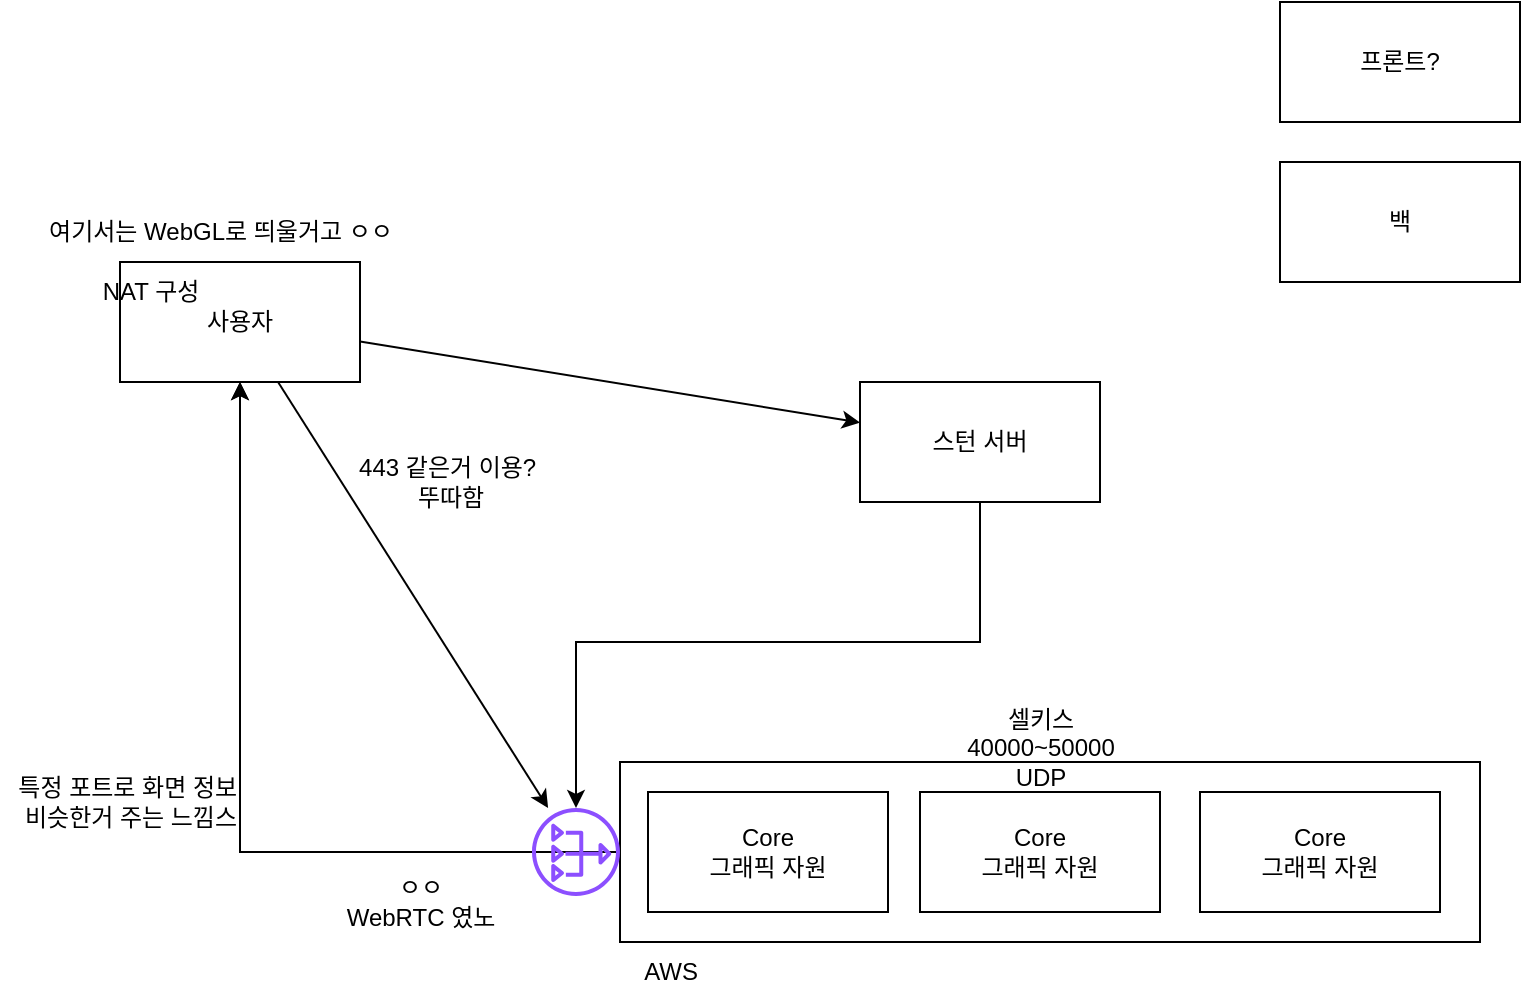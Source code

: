 <mxfile version="27.0.5" pages="3">
  <diagram name="페이지-1" id="Kt6oc4IfvMnMYBqDfYcW">
    <mxGraphModel dx="1426" dy="766" grid="1" gridSize="10" guides="1" tooltips="1" connect="1" arrows="1" fold="1" page="1" pageScale="1" pageWidth="827" pageHeight="1169" math="0" shadow="0">
      <root>
        <mxCell id="0" />
        <mxCell id="1" parent="0" />
        <mxCell id="7g1NxUOdpspb3-v0TXlo-33" style="edgeStyle=orthogonalEdgeStyle;rounded=0;orthogonalLoop=1;jettySize=auto;html=1;entryX=0.5;entryY=1;entryDx=0;entryDy=0;" parent="1" source="7g1NxUOdpspb3-v0TXlo-7" target="7g1NxUOdpspb3-v0TXlo-1" edge="1">
          <mxGeometry relative="1" as="geometry" />
        </mxCell>
        <mxCell id="7g1NxUOdpspb3-v0TXlo-7" value="" style="rounded=0;whiteSpace=wrap;html=1;fillColor=none;" parent="1" vertex="1">
          <mxGeometry x="340" y="500" width="430" height="90" as="geometry" />
        </mxCell>
        <mxCell id="7g1NxUOdpspb3-v0TXlo-10" style="rounded=0;orthogonalLoop=1;jettySize=auto;html=1;endArrow=classic;endFill=1;" parent="1" source="7g1NxUOdpspb3-v0TXlo-1" target="7g1NxUOdpspb3-v0TXlo-25" edge="1">
          <mxGeometry relative="1" as="geometry" />
        </mxCell>
        <mxCell id="7g1NxUOdpspb3-v0TXlo-26" style="rounded=0;orthogonalLoop=1;jettySize=auto;html=1;" parent="1" source="7g1NxUOdpspb3-v0TXlo-1" target="7g1NxUOdpspb3-v0TXlo-24" edge="1">
          <mxGeometry relative="1" as="geometry" />
        </mxCell>
        <mxCell id="7g1NxUOdpspb3-v0TXlo-1" value="사용자" style="rounded=0;whiteSpace=wrap;html=1;" parent="1" vertex="1">
          <mxGeometry x="90" y="250" width="120" height="60" as="geometry" />
        </mxCell>
        <mxCell id="7g1NxUOdpspb3-v0TXlo-2" value="프론트?" style="rounded=0;whiteSpace=wrap;html=1;" parent="1" vertex="1">
          <mxGeometry x="670" y="120" width="120" height="60" as="geometry" />
        </mxCell>
        <mxCell id="7g1NxUOdpspb3-v0TXlo-4" value="백" style="rounded=0;whiteSpace=wrap;html=1;" parent="1" vertex="1">
          <mxGeometry x="670" y="200" width="120" height="60" as="geometry" />
        </mxCell>
        <mxCell id="7g1NxUOdpspb3-v0TXlo-14" style="edgeStyle=orthogonalEdgeStyle;rounded=0;orthogonalLoop=1;jettySize=auto;html=1;entryX=0.5;entryY=1;entryDx=0;entryDy=0;" parent="1" source="7g1NxUOdpspb3-v0TXlo-25" target="7g1NxUOdpspb3-v0TXlo-1" edge="1">
          <mxGeometry relative="1" as="geometry" />
        </mxCell>
        <mxCell id="7g1NxUOdpspb3-v0TXlo-5" value="Core&lt;div&gt;그래픽 자원&lt;/div&gt;" style="rounded=0;whiteSpace=wrap;html=1;" parent="1" vertex="1">
          <mxGeometry x="354" y="515" width="120" height="60" as="geometry" />
        </mxCell>
        <mxCell id="7g1NxUOdpspb3-v0TXlo-8" value="AWS" style="text;html=1;align=center;verticalAlign=middle;resizable=0;points=[];autosize=1;strokeColor=none;fillColor=none;" parent="1" vertex="1">
          <mxGeometry x="340" y="590" width="50" height="30" as="geometry" />
        </mxCell>
        <mxCell id="7g1NxUOdpspb3-v0TXlo-9" value="셀키스&lt;br&gt;40000~50000&lt;br&gt;UDP" style="text;html=1;align=center;verticalAlign=middle;resizable=0;points=[];autosize=1;strokeColor=none;fillColor=none;" parent="1" vertex="1">
          <mxGeometry x="500" y="463" width="100" height="60" as="geometry" />
        </mxCell>
        <mxCell id="7g1NxUOdpspb3-v0TXlo-12" value="특정 포트로 화면 정보&amp;nbsp;&lt;div&gt;비슷한거 주는 느낌스&lt;/div&gt;" style="text;html=1;align=center;verticalAlign=middle;resizable=0;points=[];autosize=1;strokeColor=none;fillColor=none;" parent="1" vertex="1">
          <mxGeometry x="30" y="500" width="130" height="40" as="geometry" />
        </mxCell>
        <mxCell id="7g1NxUOdpspb3-v0TXlo-15" value="443 같은거 이용?&amp;nbsp;&lt;div&gt;뚜따함&lt;/div&gt;" style="text;html=1;align=center;verticalAlign=middle;resizable=0;points=[];autosize=1;strokeColor=none;fillColor=none;" parent="1" vertex="1">
          <mxGeometry x="200" y="340" width="110" height="40" as="geometry" />
        </mxCell>
        <mxCell id="7g1NxUOdpspb3-v0TXlo-16" value="&lt;div&gt;ㅇㅇ&lt;/div&gt;&lt;div&gt;WebRTC 였노&lt;/div&gt;" style="text;html=1;align=center;verticalAlign=middle;resizable=0;points=[];autosize=1;strokeColor=none;fillColor=none;" parent="1" vertex="1">
          <mxGeometry x="190" y="550" width="100" height="40" as="geometry" />
        </mxCell>
        <mxCell id="7g1NxUOdpspb3-v0TXlo-17" value="여기서는 WebGL로 띄울거고 ㅇㅇ" style="text;html=1;align=center;verticalAlign=middle;resizable=0;points=[];autosize=1;strokeColor=none;fillColor=none;" parent="1" vertex="1">
          <mxGeometry x="45" y="220" width="190" height="30" as="geometry" />
        </mxCell>
        <mxCell id="7g1NxUOdpspb3-v0TXlo-21" value="Core&lt;div&gt;그래픽 자원&lt;/div&gt;" style="rounded=0;whiteSpace=wrap;html=1;" parent="1" vertex="1">
          <mxGeometry x="630" y="515" width="120" height="60" as="geometry" />
        </mxCell>
        <mxCell id="7g1NxUOdpspb3-v0TXlo-22" value="Core&lt;div&gt;그래픽 자원&lt;/div&gt;" style="rounded=0;whiteSpace=wrap;html=1;" parent="1" vertex="1">
          <mxGeometry x="490" y="515" width="120" height="60" as="geometry" />
        </mxCell>
        <mxCell id="7g1NxUOdpspb3-v0TXlo-23" value="NAT 구성" style="text;html=1;align=center;verticalAlign=middle;resizable=0;points=[];autosize=1;strokeColor=none;fillColor=none;" parent="1" vertex="1">
          <mxGeometry x="70" y="250" width="70" height="30" as="geometry" />
        </mxCell>
        <mxCell id="7g1NxUOdpspb3-v0TXlo-27" style="edgeStyle=orthogonalEdgeStyle;rounded=0;orthogonalLoop=1;jettySize=auto;html=1;" parent="1" source="7g1NxUOdpspb3-v0TXlo-24" target="7g1NxUOdpspb3-v0TXlo-25" edge="1">
          <mxGeometry relative="1" as="geometry">
            <Array as="points">
              <mxPoint x="520" y="440" />
              <mxPoint x="318" y="440" />
            </Array>
          </mxGeometry>
        </mxCell>
        <mxCell id="7g1NxUOdpspb3-v0TXlo-24" value="스턴 서버" style="rounded=0;whiteSpace=wrap;html=1;" parent="1" vertex="1">
          <mxGeometry x="460" y="310" width="120" height="60" as="geometry" />
        </mxCell>
        <mxCell id="7g1NxUOdpspb3-v0TXlo-25" value="" style="sketch=0;outlineConnect=0;fontColor=#232F3E;gradientColor=none;fillColor=#8C4FFF;strokeColor=none;dashed=0;verticalLabelPosition=bottom;verticalAlign=top;align=center;html=1;fontSize=12;fontStyle=0;aspect=fixed;pointerEvents=1;shape=mxgraph.aws4.nat_gateway;" parent="1" vertex="1">
          <mxGeometry x="296" y="523" width="44" height="44" as="geometry" />
        </mxCell>
      </root>
    </mxGraphModel>
  </diagram>
  <diagram name="전체아키텍쳐" id="5Hf-oajfeimuELcyOZer">
    <mxGraphModel dx="1678" dy="928" grid="0" gridSize="10" guides="1" tooltips="1" connect="1" arrows="1" fold="1" page="0" pageScale="1" pageWidth="1169" pageHeight="827" math="0" shadow="0">
      <root>
        <mxCell id="0" />
        <mxCell id="1" parent="0" />
        <mxCell id="j7DVlK0Iij3hgkwcynN6-28" value="" style="group" parent="1" vertex="1" connectable="0">
          <mxGeometry x="80" y="10" width="800" height="400" as="geometry" />
        </mxCell>
        <mxCell id="j7DVlK0Iij3hgkwcynN6-4" value="" style="rounded=0;whiteSpace=wrap;html=1;" parent="j7DVlK0Iij3hgkwcynN6-28" vertex="1">
          <mxGeometry y="30" width="800" height="370" as="geometry" />
        </mxCell>
        <mxCell id="j7DVlK0Iij3hgkwcynN6-5" value="Target Kubernetes System" style="text;html=1;align=center;verticalAlign=middle;resizable=0;points=[];autosize=1;strokeColor=none;fillColor=none;" parent="j7DVlK0Iij3hgkwcynN6-28" vertex="1">
          <mxGeometry width="160" height="30" as="geometry" />
        </mxCell>
        <mxCell id="j7DVlK0Iij3hgkwcynN6-30" value="" style="group" parent="j7DVlK0Iij3hgkwcynN6-28" vertex="1" connectable="0">
          <mxGeometry x="320" y="50" width="270" height="330" as="geometry" />
        </mxCell>
        <mxCell id="j7DVlK0Iij3hgkwcynN6-31" value="" style="rounded=0;whiteSpace=wrap;html=1;" parent="j7DVlK0Iij3hgkwcynN6-30" vertex="1">
          <mxGeometry y="30" width="270" height="300" as="geometry" />
        </mxCell>
        <mxCell id="j7DVlK0Iij3hgkwcynN6-32" value="Cluster B" style="text;html=1;align=center;verticalAlign=middle;resizable=0;points=[];autosize=1;strokeColor=none;fillColor=none;" parent="j7DVlK0Iij3hgkwcynN6-30" vertex="1">
          <mxGeometry width="70" height="30" as="geometry" />
        </mxCell>
        <mxCell id="j7DVlK0Iij3hgkwcynN6-33" value="" style="group" parent="j7DVlK0Iij3hgkwcynN6-28" vertex="1" connectable="0">
          <mxGeometry x="327.5" y="110" width="100" height="30" as="geometry" />
        </mxCell>
        <mxCell id="j7DVlK0Iij3hgkwcynN6-34" value="" style="rounded=0;whiteSpace=wrap;html=1;" parent="j7DVlK0Iij3hgkwcynN6-33" vertex="1">
          <mxGeometry x="7.5" width="85" height="30" as="geometry" />
        </mxCell>
        <mxCell id="j7DVlK0Iij3hgkwcynN6-35" value="Control Plane" style="text;html=1;align=center;verticalAlign=middle;resizable=0;points=[];autosize=1;strokeColor=none;fillColor=none;" parent="j7DVlK0Iij3hgkwcynN6-33" vertex="1">
          <mxGeometry width="100" height="30" as="geometry" />
        </mxCell>
        <mxCell id="j7DVlK0Iij3hgkwcynN6-36" value="" style="group" parent="j7DVlK0Iij3hgkwcynN6-28" vertex="1" connectable="0">
          <mxGeometry x="335" y="150" width="240" height="93.5" as="geometry" />
        </mxCell>
        <mxCell id="j7DVlK0Iij3hgkwcynN6-37" value="" style="rounded=0;whiteSpace=wrap;html=1;" parent="j7DVlK0Iij3hgkwcynN6-36" vertex="1">
          <mxGeometry y="26" width="240" height="67.5" as="geometry" />
        </mxCell>
        <mxCell id="j7DVlK0Iij3hgkwcynN6-38" value="Node B-1" style="text;html=1;align=center;verticalAlign=middle;resizable=0;points=[];autosize=1;strokeColor=none;fillColor=none;" parent="j7DVlK0Iij3hgkwcynN6-36" vertex="1">
          <mxGeometry width="70" height="30" as="geometry" />
        </mxCell>
        <mxCell id="j7DVlK0Iij3hgkwcynN6-51" value="In Node Agent" style="rounded=0;whiteSpace=wrap;html=1;" parent="j7DVlK0Iij3hgkwcynN6-36" vertex="1">
          <mxGeometry x="5" y="32.88" width="85" height="53.75" as="geometry" />
        </mxCell>
        <mxCell id="j7DVlK0Iij3hgkwcynN6-39" value="" style="group" parent="j7DVlK0Iij3hgkwcynN6-28" vertex="1" connectable="0">
          <mxGeometry x="335" y="260" width="240" height="90" as="geometry" />
        </mxCell>
        <mxCell id="j7DVlK0Iij3hgkwcynN6-40" value="" style="rounded=0;whiteSpace=wrap;html=1;" parent="j7DVlK0Iij3hgkwcynN6-39" vertex="1">
          <mxGeometry y="22.5" width="240" height="67.5" as="geometry" />
        </mxCell>
        <mxCell id="j7DVlK0Iij3hgkwcynN6-41" value="Node B-2" style="text;html=1;align=center;verticalAlign=middle;resizable=0;points=[];autosize=1;strokeColor=none;fillColor=none;" parent="j7DVlK0Iij3hgkwcynN6-39" vertex="1">
          <mxGeometry width="70" height="30" as="geometry" />
        </mxCell>
        <mxCell id="j7DVlK0Iij3hgkwcynN6-50" value="In Node Agent" style="rounded=0;whiteSpace=wrap;html=1;" parent="j7DVlK0Iij3hgkwcynN6-39" vertex="1">
          <mxGeometry x="5" y="29.38" width="85" height="53.75" as="geometry" />
        </mxCell>
        <mxCell id="j7DVlK0Iij3hgkwcynN6-83" style="edgeStyle=orthogonalEdgeStyle;rounded=0;orthogonalLoop=1;jettySize=auto;html=1;" parent="1" source="j7DVlK0Iij3hgkwcynN6-1" target="j7DVlK0Iij3hgkwcynN6-82" edge="1">
          <mxGeometry relative="1" as="geometry" />
        </mxCell>
        <mxCell id="j7DVlK0Iij3hgkwcynN6-1" value="Kafka" style="rounded=0;whiteSpace=wrap;html=1;" parent="1" vertex="1">
          <mxGeometry x="365" y="607" width="480" height="40" as="geometry" />
        </mxCell>
        <mxCell id="j7DVlK0Iij3hgkwcynN6-11" value="&lt;font style=&quot;font-size: 26px;&quot;&gt;...&lt;/font&gt;" style="text;html=1;align=center;verticalAlign=middle;resizable=0;points=[];autosize=1;strokeColor=none;fillColor=none;" parent="1" vertex="1">
          <mxGeometry x="740" y="194" width="50" height="40" as="geometry" />
        </mxCell>
        <mxCell id="j7DVlK0Iij3hgkwcynN6-29" value="" style="group" parent="1" vertex="1" connectable="0">
          <mxGeometry x="110" y="60" width="270" height="330" as="geometry" />
        </mxCell>
        <mxCell id="j7DVlK0Iij3hgkwcynN6-6" value="" style="rounded=0;whiteSpace=wrap;html=1;" parent="j7DVlK0Iij3hgkwcynN6-29" vertex="1">
          <mxGeometry y="30" width="270" height="300" as="geometry" />
        </mxCell>
        <mxCell id="j7DVlK0Iij3hgkwcynN6-8" value="Cluster A" style="text;html=1;align=center;verticalAlign=middle;resizable=0;points=[];autosize=1;strokeColor=none;fillColor=none;" parent="j7DVlK0Iij3hgkwcynN6-29" vertex="1">
          <mxGeometry width="70" height="30" as="geometry" />
        </mxCell>
        <mxCell id="j7DVlK0Iij3hgkwcynN6-24" value="" style="group" parent="1" vertex="1" connectable="0">
          <mxGeometry x="117.5" y="120" width="100" height="30" as="geometry" />
        </mxCell>
        <mxCell id="j7DVlK0Iij3hgkwcynN6-19" value="" style="rounded=0;whiteSpace=wrap;html=1;" parent="j7DVlK0Iij3hgkwcynN6-24" vertex="1">
          <mxGeometry x="7.5" width="85" height="30" as="geometry" />
        </mxCell>
        <mxCell id="j7DVlK0Iij3hgkwcynN6-20" value="Control Plane" style="text;html=1;align=center;verticalAlign=middle;resizable=0;points=[];autosize=1;strokeColor=none;fillColor=none;" parent="j7DVlK0Iij3hgkwcynN6-24" vertex="1">
          <mxGeometry width="100" height="30" as="geometry" />
        </mxCell>
        <mxCell id="j7DVlK0Iij3hgkwcynN6-25" value="" style="group" parent="1" vertex="1" connectable="0">
          <mxGeometry x="125" y="160" width="240" height="93.5" as="geometry" />
        </mxCell>
        <mxCell id="j7DVlK0Iij3hgkwcynN6-13" value="" style="rounded=0;whiteSpace=wrap;html=1;" parent="j7DVlK0Iij3hgkwcynN6-25" vertex="1">
          <mxGeometry y="26" width="240" height="67.5" as="geometry" />
        </mxCell>
        <mxCell id="j7DVlK0Iij3hgkwcynN6-21" value="Node A-1" style="text;html=1;align=center;verticalAlign=middle;resizable=0;points=[];autosize=1;strokeColor=none;fillColor=none;" parent="j7DVlK0Iij3hgkwcynN6-25" vertex="1">
          <mxGeometry width="70" height="30" as="geometry" />
        </mxCell>
        <mxCell id="j7DVlK0Iij3hgkwcynN6-48" value="In Node Agent" style="rounded=0;whiteSpace=wrap;html=1;" parent="j7DVlK0Iij3hgkwcynN6-25" vertex="1">
          <mxGeometry x="5" y="32.88" width="85" height="53.75" as="geometry" />
        </mxCell>
        <mxCell id="j7DVlK0Iij3hgkwcynN6-26" value="" style="group" parent="1" vertex="1" connectable="0">
          <mxGeometry x="125" y="270" width="240" height="90" as="geometry" />
        </mxCell>
        <mxCell id="j7DVlK0Iij3hgkwcynN6-18" value="" style="rounded=0;whiteSpace=wrap;html=1;" parent="j7DVlK0Iij3hgkwcynN6-26" vertex="1">
          <mxGeometry y="22.5" width="240" height="67.5" as="geometry" />
        </mxCell>
        <mxCell id="j7DVlK0Iij3hgkwcynN6-22" value="Node A-2" style="text;html=1;align=center;verticalAlign=middle;resizable=0;points=[];autosize=1;strokeColor=none;fillColor=none;" parent="j7DVlK0Iij3hgkwcynN6-26" vertex="1">
          <mxGeometry width="70" height="30" as="geometry" />
        </mxCell>
        <mxCell id="j7DVlK0Iij3hgkwcynN6-47" value="In Node Agent" style="rounded=0;whiteSpace=wrap;html=1;" parent="j7DVlK0Iij3hgkwcynN6-26" vertex="1">
          <mxGeometry x="5" y="29.38" width="85" height="53.75" as="geometry" />
        </mxCell>
        <mxCell id="j7DVlK0Iij3hgkwcynN6-67" style="edgeStyle=orthogonalEdgeStyle;rounded=0;orthogonalLoop=1;jettySize=auto;html=1;entryX=0.5;entryY=0;entryDx=0;entryDy=0;" parent="1" source="j7DVlK0Iij3hgkwcynN6-64" target="j7DVlK0Iij3hgkwcynN6-1" edge="1">
          <mxGeometry relative="1" as="geometry" />
        </mxCell>
        <mxCell id="j7DVlK0Iij3hgkwcynN6-76" style="edgeStyle=orthogonalEdgeStyle;rounded=0;orthogonalLoop=1;jettySize=auto;html=1;entryX=0;entryY=0.5;entryDx=0;entryDy=0;" parent="1" source="j7DVlK0Iij3hgkwcynN6-47" target="j7DVlK0Iij3hgkwcynN6-57" edge="1">
          <mxGeometry relative="1" as="geometry">
            <Array as="points">
              <mxPoint x="173" y="422" />
              <mxPoint x="40" y="422" />
              <mxPoint x="40" y="510" />
            </Array>
          </mxGeometry>
        </mxCell>
        <mxCell id="j7DVlK0Iij3hgkwcynN6-77" style="edgeStyle=orthogonalEdgeStyle;rounded=0;orthogonalLoop=1;jettySize=auto;html=1;entryX=0;entryY=0.5;entryDx=0;entryDy=0;" parent="1" source="j7DVlK0Iij3hgkwcynN6-48" target="j7DVlK0Iij3hgkwcynN6-57" edge="1">
          <mxGeometry relative="1" as="geometry">
            <Array as="points">
              <mxPoint x="173" y="270" />
              <mxPoint x="40" y="270" />
              <mxPoint x="40" y="510" />
            </Array>
          </mxGeometry>
        </mxCell>
        <mxCell id="j7DVlK0Iij3hgkwcynN6-78" style="edgeStyle=orthogonalEdgeStyle;rounded=0;orthogonalLoop=1;jettySize=auto;html=1;entryX=0;entryY=0.5;entryDx=0;entryDy=0;" parent="1" source="j7DVlK0Iij3hgkwcynN6-51" target="j7DVlK0Iij3hgkwcynN6-57" edge="1">
          <mxGeometry relative="1" as="geometry">
            <Array as="points">
              <mxPoint x="463" y="270" />
              <mxPoint x="40" y="270" />
              <mxPoint x="40" y="510" />
            </Array>
          </mxGeometry>
        </mxCell>
        <mxCell id="j7DVlK0Iij3hgkwcynN6-79" style="edgeStyle=orthogonalEdgeStyle;rounded=0;orthogonalLoop=1;jettySize=auto;html=1;entryX=0;entryY=0.5;entryDx=0;entryDy=0;" parent="1" source="j7DVlK0Iij3hgkwcynN6-50" target="j7DVlK0Iij3hgkwcynN6-57" edge="1">
          <mxGeometry relative="1" as="geometry">
            <Array as="points">
              <mxPoint x="463" y="422" />
              <mxPoint x="40" y="422" />
              <mxPoint x="40" y="510" />
            </Array>
          </mxGeometry>
        </mxCell>
        <mxCell id="j7DVlK0Iij3hgkwcynN6-81" value="" style="group" parent="1" vertex="1" connectable="0">
          <mxGeometry x="80" y="435" width="620" height="120" as="geometry" />
        </mxCell>
        <mxCell id="j7DVlK0Iij3hgkwcynN6-68" value="" style="group" parent="j7DVlK0Iij3hgkwcynN6-81" vertex="1" connectable="0">
          <mxGeometry y="30" width="620" height="90" as="geometry" />
        </mxCell>
        <mxCell id="j7DVlK0Iij3hgkwcynN6-57" value="" style="rounded=0;whiteSpace=wrap;html=1;" parent="j7DVlK0Iij3hgkwcynN6-68" vertex="1">
          <mxGeometry width="620" height="90" as="geometry" />
        </mxCell>
        <mxCell id="j7DVlK0Iij3hgkwcynN6-61" style="edgeStyle=orthogonalEdgeStyle;rounded=0;orthogonalLoop=1;jettySize=auto;html=1;entryX=0;entryY=0.5;entryDx=0;entryDy=0;" parent="j7DVlK0Iij3hgkwcynN6-68" source="j7DVlK0Iij3hgkwcynN6-58" target="j7DVlK0Iij3hgkwcynN6-59" edge="1">
          <mxGeometry relative="1" as="geometry" />
        </mxCell>
        <mxCell id="j7DVlK0Iij3hgkwcynN6-58" value="Runtime Monitor: eBPF/strace/syscall" style="rounded=0;whiteSpace=wrap;html=1;" parent="j7DVlK0Iij3hgkwcynN6-68" vertex="1">
          <mxGeometry x="7.5" y="15" width="120" height="60" as="geometry" />
        </mxCell>
        <mxCell id="j7DVlK0Iij3hgkwcynN6-63" style="edgeStyle=orthogonalEdgeStyle;rounded=0;orthogonalLoop=1;jettySize=auto;html=1;" parent="j7DVlK0Iij3hgkwcynN6-68" source="j7DVlK0Iij3hgkwcynN6-59" target="j7DVlK0Iij3hgkwcynN6-62" edge="1">
          <mxGeometry relative="1" as="geometry" />
        </mxCell>
        <mxCell id="j7DVlK0Iij3hgkwcynN6-59" value="SBOM Gen" style="rounded=0;whiteSpace=wrap;html=1;" parent="j7DVlK0Iij3hgkwcynN6-68" vertex="1">
          <mxGeometry x="145" y="15" width="120" height="60" as="geometry" />
        </mxCell>
        <mxCell id="j7DVlK0Iij3hgkwcynN6-65" style="edgeStyle=orthogonalEdgeStyle;rounded=0;orthogonalLoop=1;jettySize=auto;html=1;entryX=0;entryY=0.5;entryDx=0;entryDy=0;" parent="j7DVlK0Iij3hgkwcynN6-68" source="j7DVlK0Iij3hgkwcynN6-62" target="j7DVlK0Iij3hgkwcynN6-64" edge="1">
          <mxGeometry relative="1" as="geometry" />
        </mxCell>
        <mxCell id="j7DVlK0Iij3hgkwcynN6-62" value="CycloneDX/SPDX 생성" style="rounded=0;whiteSpace=wrap;html=1;" parent="j7DVlK0Iij3hgkwcynN6-68" vertex="1">
          <mxGeometry x="280" y="15" width="140" height="60" as="geometry" />
        </mxCell>
        <mxCell id="j7DVlK0Iij3hgkwcynN6-64" value="Drift Detector + CVE Mapper" style="rounded=0;whiteSpace=wrap;html=1;" parent="j7DVlK0Iij3hgkwcynN6-68" vertex="1">
          <mxGeometry x="440" y="15" width="170" height="60" as="geometry" />
        </mxCell>
        <mxCell id="j7DVlK0Iij3hgkwcynN6-80" value="In Node Agent" style="text;html=1;align=center;verticalAlign=middle;resizable=0;points=[];autosize=1;strokeColor=none;fillColor=none;" parent="j7DVlK0Iij3hgkwcynN6-81" vertex="1">
          <mxGeometry width="100" height="30" as="geometry" />
        </mxCell>
        <mxCell id="j7DVlK0Iij3hgkwcynN6-88" value="" style="group" parent="1" vertex="1" connectable="0">
          <mxGeometry x="365" y="666" width="700" height="305" as="geometry" />
        </mxCell>
        <mxCell id="j7DVlK0Iij3hgkwcynN6-87" value="Service BackEnd" style="text;html=1;align=center;verticalAlign=middle;resizable=0;points=[];autosize=1;strokeColor=none;fillColor=none;" parent="j7DVlK0Iij3hgkwcynN6-88" vertex="1">
          <mxGeometry width="109" height="26" as="geometry" />
        </mxCell>
        <mxCell id="j7DVlK0Iij3hgkwcynN6-84" style="edgeStyle=orthogonalEdgeStyle;rounded=0;orthogonalLoop=1;jettySize=auto;html=1;" parent="j7DVlK0Iij3hgkwcynN6-88" source="j7DVlK0Iij3hgkwcynN6-82" target="j7DVlK0Iij3hgkwcynN6-2" edge="1">
          <mxGeometry relative="1" as="geometry" />
        </mxCell>
        <mxCell id="j7DVlK0Iij3hgkwcynN6-82" value="Service BackEnd" style="rounded=0;whiteSpace=wrap;html=1;" parent="j7DVlK0Iij3hgkwcynN6-88" vertex="1">
          <mxGeometry x="90" y="26" width="300" height="40" as="geometry" />
        </mxCell>
        <mxCell id="j7DVlK0Iij3hgkwcynN6-89" value="" style="group" parent="j7DVlK0Iij3hgkwcynN6-88" vertex="1" connectable="0">
          <mxGeometry x="90" y="169" width="300" height="66" as="geometry" />
        </mxCell>
        <mxCell id="j7DVlK0Iij3hgkwcynN6-2" value="클러스터/네임스페이스 별 Drift/취약점 현황 대시보드" style="rounded=0;whiteSpace=wrap;html=1;" parent="j7DVlK0Iij3hgkwcynN6-89" vertex="1">
          <mxGeometry y="26" width="300" height="40" as="geometry" />
        </mxCell>
        <mxCell id="j7DVlK0Iij3hgkwcynN6-85" value="Service FrontEnd" style="text;html=1;align=center;verticalAlign=middle;resizable=0;points=[];autosize=1;strokeColor=none;fillColor=none;" parent="j7DVlK0Iij3hgkwcynN6-89" vertex="1">
          <mxGeometry width="111" height="26" as="geometry" />
        </mxCell>
        <mxCell id="j7DVlK0Iij3hgkwcynN6-97" value="" style="group" parent="j7DVlK0Iij3hgkwcynN6-88" vertex="1" connectable="0">
          <mxGeometry x="400" y="169" width="300" height="66" as="geometry" />
        </mxCell>
        <mxCell id="j7DVlK0Iij3hgkwcynN6-98" value="Admission Webhook / Alert System" style="rounded=0;whiteSpace=wrap;html=1;" parent="j7DVlK0Iij3hgkwcynN6-97" vertex="1">
          <mxGeometry y="26" width="300" height="40" as="geometry" />
        </mxCell>
        <mxCell id="j7DVlK0Iij3hgkwcynN6-99" value="hook" style="text;html=1;align=center;verticalAlign=middle;resizable=0;points=[];autosize=1;strokeColor=none;fillColor=none;" parent="j7DVlK0Iij3hgkwcynN6-97" vertex="1">
          <mxGeometry width="50" height="30" as="geometry" />
        </mxCell>
        <mxCell id="j7DVlK0Iij3hgkwcynN6-103" value="" style="group" parent="j7DVlK0Iij3hgkwcynN6-88" vertex="1" connectable="0">
          <mxGeometry x="400" y="99" width="300" height="66" as="geometry" />
        </mxCell>
        <mxCell id="j7DVlK0Iij3hgkwcynN6-104" value="정책 정의 및 관리 UI" style="rounded=0;whiteSpace=wrap;html=1;" parent="j7DVlK0Iij3hgkwcynN6-103" vertex="1">
          <mxGeometry y="26" width="300" height="40" as="geometry" />
        </mxCell>
        <mxCell id="j7DVlK0Iij3hgkwcynN6-105" value="Policy Engine" style="text;html=1;align=center;verticalAlign=middle;resizable=0;points=[];autosize=1;strokeColor=none;fillColor=none;" parent="j7DVlK0Iij3hgkwcynN6-103" vertex="1">
          <mxGeometry y="-4" width="100" height="30" as="geometry" />
        </mxCell>
        <mxCell id="j7DVlK0Iij3hgkwcynN6-107" style="edgeStyle=orthogonalEdgeStyle;rounded=0;orthogonalLoop=1;jettySize=auto;html=1;entryX=0.5;entryY=0;entryDx=0;entryDy=0;" parent="j7DVlK0Iij3hgkwcynN6-88" source="j7DVlK0Iij3hgkwcynN6-104" target="j7DVlK0Iij3hgkwcynN6-98" edge="1">
          <mxGeometry relative="1" as="geometry" />
        </mxCell>
        <mxCell id="j7DVlK0Iij3hgkwcynN6-108" style="edgeStyle=orthogonalEdgeStyle;rounded=0;orthogonalLoop=1;jettySize=auto;html=1;" parent="j7DVlK0Iij3hgkwcynN6-88" source="j7DVlK0Iij3hgkwcynN6-82" target="j7DVlK0Iij3hgkwcynN6-104" edge="1">
          <mxGeometry relative="1" as="geometry">
            <Array as="points">
              <mxPoint x="240" y="89" />
              <mxPoint x="550" y="89" />
            </Array>
          </mxGeometry>
        </mxCell>
        <mxCell id="j7DVlK0Iij3hgkwcynN6-94" style="edgeStyle=orthogonalEdgeStyle;rounded=0;orthogonalLoop=1;jettySize=auto;html=1;entryX=0;entryY=0.5;entryDx=0;entryDy=0;" parent="1" source="j7DVlK0Iij3hgkwcynN6-93" target="j7DVlK0Iij3hgkwcynN6-82" edge="1">
          <mxGeometry relative="1" as="geometry" />
        </mxCell>
        <mxCell id="j7DVlK0Iij3hgkwcynN6-90" style="edgeStyle=orthogonalEdgeStyle;rounded=0;orthogonalLoop=1;jettySize=auto;html=1;entryX=0.5;entryY=0;entryDx=0;entryDy=0;" parent="1" source="j7DVlK0Iij3hgkwcynN6-59" target="j7DVlK0Iij3hgkwcynN6-93" edge="1">
          <mxGeometry relative="1" as="geometry">
            <mxPoint x="235" y="675" as="targetPoint" />
          </mxGeometry>
        </mxCell>
        <mxCell id="j7DVlK0Iij3hgkwcynN6-96" value="" style="group" parent="1" vertex="1" connectable="0">
          <mxGeometry x="225" y="682" width="120" height="93" as="geometry" />
        </mxCell>
        <mxCell id="j7DVlK0Iij3hgkwcynN6-93" value="" style="shape=datastore;whiteSpace=wrap;html=1;" parent="j7DVlK0Iij3hgkwcynN6-96" vertex="1">
          <mxGeometry x="30" width="60" height="60" as="geometry" />
        </mxCell>
        <mxCell id="j7DVlK0Iij3hgkwcynN6-95" value="별도 저장소 (S3 등)" style="text;html=1;align=center;verticalAlign=middle;resizable=0;points=[];autosize=1;strokeColor=none;fillColor=none;" parent="j7DVlK0Iij3hgkwcynN6-96" vertex="1">
          <mxGeometry y="63" width="120" height="30" as="geometry" />
        </mxCell>
        <mxCell id="j7DVlK0Iij3hgkwcynN6-109" style="edgeStyle=orthogonalEdgeStyle;rounded=0;orthogonalLoop=1;jettySize=auto;html=1;entryX=1;entryY=0.5;entryDx=0;entryDy=0;" parent="1" source="j7DVlK0Iij3hgkwcynN6-98" target="j7DVlK0Iij3hgkwcynN6-4" edge="1">
          <mxGeometry relative="1" as="geometry">
            <Array as="points">
              <mxPoint x="1108" y="881" />
              <mxPoint x="1108" y="225" />
            </Array>
          </mxGeometry>
        </mxCell>
      </root>
    </mxGraphModel>
  </diagram>
  <diagram name="MVP용" id="Grr0DJv4Y1e9hhJLHsQP">
    <mxGraphModel dx="1188" dy="638" grid="0" gridSize="10" guides="1" tooltips="1" connect="1" arrows="1" fold="1" page="0" pageScale="1" pageWidth="1169" pageHeight="827" math="0" shadow="0">
      <root>
        <mxCell id="0" />
        <mxCell id="1" parent="0" />
        <mxCell id="TeihBNskv_p726OuDTcQ-34" style="edgeStyle=orthogonalEdgeStyle;rounded=0;orthogonalLoop=1;jettySize=auto;html=1;entryX=1;entryY=0.5;entryDx=0;entryDy=0;" parent="1" source="TeihBNskv_p726OuDTcQ-22" target="TeihBNskv_p726OuDTcQ-36" edge="1">
          <mxGeometry relative="1" as="geometry">
            <Array as="points">
              <mxPoint x="1020" y="440" />
              <mxPoint x="1020" y="275" />
            </Array>
          </mxGeometry>
        </mxCell>
        <mxCell id="TeihBNskv_p726OuDTcQ-35" value="" style="group" parent="1" vertex="1" connectable="0">
          <mxGeometry x="140" y="170" width="480" height="180" as="geometry" />
        </mxCell>
        <mxCell id="TeihBNskv_p726OuDTcQ-36" value="" style="rounded=0;whiteSpace=wrap;html=1;" parent="TeihBNskv_p726OuDTcQ-35" vertex="1">
          <mxGeometry y="30" width="480" height="150" as="geometry" />
        </mxCell>
        <mxCell id="TeihBNskv_p726OuDTcQ-37" value="EC2 1" style="text;html=1;align=center;verticalAlign=middle;resizable=0;points=[];autosize=1;strokeColor=none;fillColor=none;" parent="TeihBNskv_p726OuDTcQ-35" vertex="1">
          <mxGeometry width="60" height="30" as="geometry" />
        </mxCell>
        <mxCell id="TeihBNskv_p726OuDTcQ-38" value="" style="group" parent="TeihBNskv_p726OuDTcQ-35" vertex="1" connectable="0">
          <mxGeometry x="10" y="30" width="460" height="140" as="geometry" />
        </mxCell>
        <mxCell id="TeihBNskv_p726OuDTcQ-39" value="" style="rounded=0;whiteSpace=wrap;html=1;" parent="TeihBNskv_p726OuDTcQ-38" vertex="1">
          <mxGeometry y="30" width="460" height="110" as="geometry" />
        </mxCell>
        <mxCell id="TeihBNskv_p726OuDTcQ-40" value="Cluster A" style="text;html=1;align=center;verticalAlign=middle;resizable=0;points=[];autosize=1;strokeColor=none;fillColor=none;" parent="TeihBNskv_p726OuDTcQ-38" vertex="1">
          <mxGeometry width="70" height="30" as="geometry" />
        </mxCell>
        <mxCell id="TeihBNskv_p726OuDTcQ-41" value="" style="group" parent="TeihBNskv_p726OuDTcQ-38" vertex="1" connectable="0">
          <mxGeometry x="15" y="30" width="440" height="93.5" as="geometry" />
        </mxCell>
        <mxCell id="TeihBNskv_p726OuDTcQ-42" value="" style="rounded=0;whiteSpace=wrap;html=1;" parent="TeihBNskv_p726OuDTcQ-41" vertex="1">
          <mxGeometry y="26" width="440" height="67.5" as="geometry" />
        </mxCell>
        <mxCell id="TeihBNskv_p726OuDTcQ-43" value="Node A-1" style="text;html=1;align=center;verticalAlign=middle;resizable=0;points=[];autosize=1;strokeColor=none;fillColor=none;" parent="TeihBNskv_p726OuDTcQ-41" vertex="1">
          <mxGeometry width="70" height="30" as="geometry" />
        </mxCell>
        <mxCell id="TeihBNskv_p726OuDTcQ-44" value="In Node Agent" style="rounded=0;whiteSpace=wrap;html=1;" parent="TeihBNskv_p726OuDTcQ-41" vertex="1">
          <mxGeometry x="5" y="32.88" width="85" height="53.75" as="geometry" />
        </mxCell>
        <mxCell id="ed_mmDodNfh72MPT0J6u-2" value="Service BackEnd" style="rounded=0;whiteSpace=wrap;html=1;" vertex="1" parent="TeihBNskv_p726OuDTcQ-41">
          <mxGeometry x="125" y="39.75" width="300" height="40" as="geometry" />
        </mxCell>
        <mxCell id="TeihBNskv_p726OuDTcQ-18" value="" style="group" parent="1" vertex="1" connectable="0">
          <mxGeometry x="680" y="470" width="300" height="66" as="geometry" />
        </mxCell>
        <mxCell id="TeihBNskv_p726OuDTcQ-19" value="클러스터/네임스페이스 별 Drift/취약점 현황 대시보드" style="rounded=0;whiteSpace=wrap;html=1;" parent="TeihBNskv_p726OuDTcQ-18" vertex="1">
          <mxGeometry y="26" width="300" height="40" as="geometry" />
        </mxCell>
        <mxCell id="TeihBNskv_p726OuDTcQ-20" value="Service FrontEnd" style="text;html=1;align=center;verticalAlign=middle;resizable=0;points=[];autosize=1;strokeColor=none;fillColor=none;" parent="TeihBNskv_p726OuDTcQ-18" vertex="1">
          <mxGeometry width="111" height="26" as="geometry" />
        </mxCell>
        <mxCell id="TeihBNskv_p726OuDTcQ-21" value="" style="group" parent="1" vertex="1" connectable="0">
          <mxGeometry x="680" y="386.63" width="300" height="66" as="geometry" />
        </mxCell>
        <mxCell id="TeihBNskv_p726OuDTcQ-22" value="Admission Webhook / Alert System" style="rounded=0;whiteSpace=wrap;html=1;" parent="TeihBNskv_p726OuDTcQ-21" vertex="1">
          <mxGeometry y="26" width="300" height="40" as="geometry" />
        </mxCell>
        <mxCell id="TeihBNskv_p726OuDTcQ-23" value="hook" style="text;html=1;align=center;verticalAlign=middle;resizable=0;points=[];autosize=1;strokeColor=none;fillColor=none;" parent="TeihBNskv_p726OuDTcQ-21" vertex="1">
          <mxGeometry width="50" height="30" as="geometry" />
        </mxCell>
        <mxCell id="TeihBNskv_p726OuDTcQ-24" value="" style="group" parent="1" vertex="1" connectable="0">
          <mxGeometry x="680" y="316.63" width="336" height="275" as="geometry" />
        </mxCell>
        <mxCell id="TeihBNskv_p726OuDTcQ-25" value="정책 정의 및 관리 UI" style="rounded=0;whiteSpace=wrap;html=1;" parent="TeihBNskv_p726OuDTcQ-24" vertex="1">
          <mxGeometry y="26" width="300" height="40" as="geometry" />
        </mxCell>
        <mxCell id="TeihBNskv_p726OuDTcQ-26" value="Policy Engine" style="text;html=1;align=center;verticalAlign=middle;resizable=0;points=[];autosize=1;strokeColor=none;fillColor=none;" parent="TeihBNskv_p726OuDTcQ-24" vertex="1">
          <mxGeometry y="-4" width="100" height="30" as="geometry" />
        </mxCell>
        <mxCell id="ed_mmDodNfh72MPT0J6u-32" value="" style="rounded=1;whiteSpace=wrap;html=1;dashed=1;dashPattern=8 8;fillColor=none;" vertex="1" parent="TeihBNskv_p726OuDTcQ-24">
          <mxGeometry x="-34" y="-8" width="368" height="245" as="geometry" />
        </mxCell>
        <mxCell id="TeihBNskv_p726OuDTcQ-27" style="edgeStyle=orthogonalEdgeStyle;rounded=0;orthogonalLoop=1;jettySize=auto;html=1;entryX=0.5;entryY=0;entryDx=0;entryDy=0;" parent="1" source="TeihBNskv_p726OuDTcQ-25" target="TeihBNskv_p726OuDTcQ-22" edge="1">
          <mxGeometry relative="1" as="geometry" />
        </mxCell>
        <mxCell id="ed_mmDodNfh72MPT0J6u-3" value="" style="group" vertex="1" connectable="0" parent="1">
          <mxGeometry x="140" y="360" width="480" height="180" as="geometry" />
        </mxCell>
        <mxCell id="ed_mmDodNfh72MPT0J6u-4" value="" style="rounded=0;whiteSpace=wrap;html=1;" vertex="1" parent="ed_mmDodNfh72MPT0J6u-3">
          <mxGeometry y="30" width="480" height="150" as="geometry" />
        </mxCell>
        <mxCell id="ed_mmDodNfh72MPT0J6u-5" value="EC2 2" style="text;html=1;align=center;verticalAlign=middle;resizable=0;points=[];autosize=1;strokeColor=none;fillColor=none;" vertex="1" parent="ed_mmDodNfh72MPT0J6u-3">
          <mxGeometry width="60" height="30" as="geometry" />
        </mxCell>
        <mxCell id="ed_mmDodNfh72MPT0J6u-18" style="edgeStyle=orthogonalEdgeStyle;rounded=0;orthogonalLoop=1;jettySize=auto;html=1;entryX=0.5;entryY=0;entryDx=0;entryDy=0;" edge="1" parent="ed_mmDodNfh72MPT0J6u-3" source="ed_mmDodNfh72MPT0J6u-14" target="ed_mmDodNfh72MPT0J6u-17">
          <mxGeometry relative="1" as="geometry" />
        </mxCell>
        <mxCell id="ed_mmDodNfh72MPT0J6u-14" value="Kafka" style="rounded=0;whiteSpace=wrap;html=1;" vertex="1" parent="ed_mmDodNfh72MPT0J6u-3">
          <mxGeometry x="22.5" y="70" width="100" height="40" as="geometry" />
        </mxCell>
        <mxCell id="ed_mmDodNfh72MPT0J6u-21" style="edgeStyle=orthogonalEdgeStyle;rounded=0;orthogonalLoop=1;jettySize=auto;html=1;entryX=0;entryY=0.5;entryDx=0;entryDy=0;" edge="1" parent="ed_mmDodNfh72MPT0J6u-3" source="ed_mmDodNfh72MPT0J6u-17" target="ed_mmDodNfh72MPT0J6u-19">
          <mxGeometry relative="1" as="geometry" />
        </mxCell>
        <mxCell id="ed_mmDodNfh72MPT0J6u-17" value="Logstash" style="rounded=0;whiteSpace=wrap;html=1;" vertex="1" parent="ed_mmDodNfh72MPT0J6u-3">
          <mxGeometry x="140" y="136" width="100" height="40" as="geometry" />
        </mxCell>
        <mxCell id="ed_mmDodNfh72MPT0J6u-22" style="edgeStyle=orthogonalEdgeStyle;rounded=0;orthogonalLoop=1;jettySize=auto;html=1;entryX=0;entryY=0.5;entryDx=0;entryDy=0;" edge="1" parent="ed_mmDodNfh72MPT0J6u-3" source="ed_mmDodNfh72MPT0J6u-19" target="ed_mmDodNfh72MPT0J6u-20">
          <mxGeometry relative="1" as="geometry" />
        </mxCell>
        <mxCell id="ed_mmDodNfh72MPT0J6u-19" value="ElasticSearch" style="rounded=0;whiteSpace=wrap;html=1;" vertex="1" parent="ed_mmDodNfh72MPT0J6u-3">
          <mxGeometry x="250" y="136" width="100" height="40" as="geometry" />
        </mxCell>
        <mxCell id="ed_mmDodNfh72MPT0J6u-20" value="Kibana" style="rounded=0;whiteSpace=wrap;html=1;" vertex="1" parent="ed_mmDodNfh72MPT0J6u-3">
          <mxGeometry x="360" y="136" width="100" height="40" as="geometry" />
        </mxCell>
        <mxCell id="ed_mmDodNfh72MPT0J6u-23" style="edgeStyle=orthogonalEdgeStyle;rounded=0;orthogonalLoop=1;jettySize=auto;html=1;entryX=0.5;entryY=0;entryDx=0;entryDy=0;" edge="1" parent="1" source="TeihBNskv_p726OuDTcQ-44" target="ed_mmDodNfh72MPT0J6u-14">
          <mxGeometry relative="1" as="geometry" />
        </mxCell>
        <mxCell id="ed_mmDodNfh72MPT0J6u-26" style="edgeStyle=orthogonalEdgeStyle;rounded=0;orthogonalLoop=1;jettySize=auto;html=1;" edge="1" parent="1" source="TeihBNskv_p726OuDTcQ-44" target="TeihBNskv_p726OuDTcQ-25">
          <mxGeometry relative="1" as="geometry">
            <Array as="points">
              <mxPoint x="213" y="370" />
              <mxPoint x="968" y="370" />
            </Array>
          </mxGeometry>
        </mxCell>
        <mxCell id="ed_mmDodNfh72MPT0J6u-27" style="edgeStyle=orthogonalEdgeStyle;rounded=0;orthogonalLoop=1;jettySize=auto;html=1;entryX=0.5;entryY=1;entryDx=0;entryDy=0;" edge="1" parent="1" source="ed_mmDodNfh72MPT0J6u-19" target="ed_mmDodNfh72MPT0J6u-2">
          <mxGeometry relative="1" as="geometry" />
        </mxCell>
        <mxCell id="ed_mmDodNfh72MPT0J6u-30" style="edgeStyle=orthogonalEdgeStyle;rounded=0;orthogonalLoop=1;jettySize=auto;html=1;entryX=0;entryY=0.5;entryDx=0;entryDy=0;" edge="1" parent="1" source="ed_mmDodNfh72MPT0J6u-20" target="TeihBNskv_p726OuDTcQ-19">
          <mxGeometry relative="1" as="geometry" />
        </mxCell>
        <mxCell id="ed_mmDodNfh72MPT0J6u-34" value="Front" style="text;html=1;align=center;verticalAlign=middle;resizable=0;points=[];autosize=1;strokeColor=none;fillColor=none;" vertex="1" parent="1">
          <mxGeometry x="639" y="282" width="46" height="26" as="geometry" />
        </mxCell>
      </root>
    </mxGraphModel>
  </diagram>
</mxfile>
